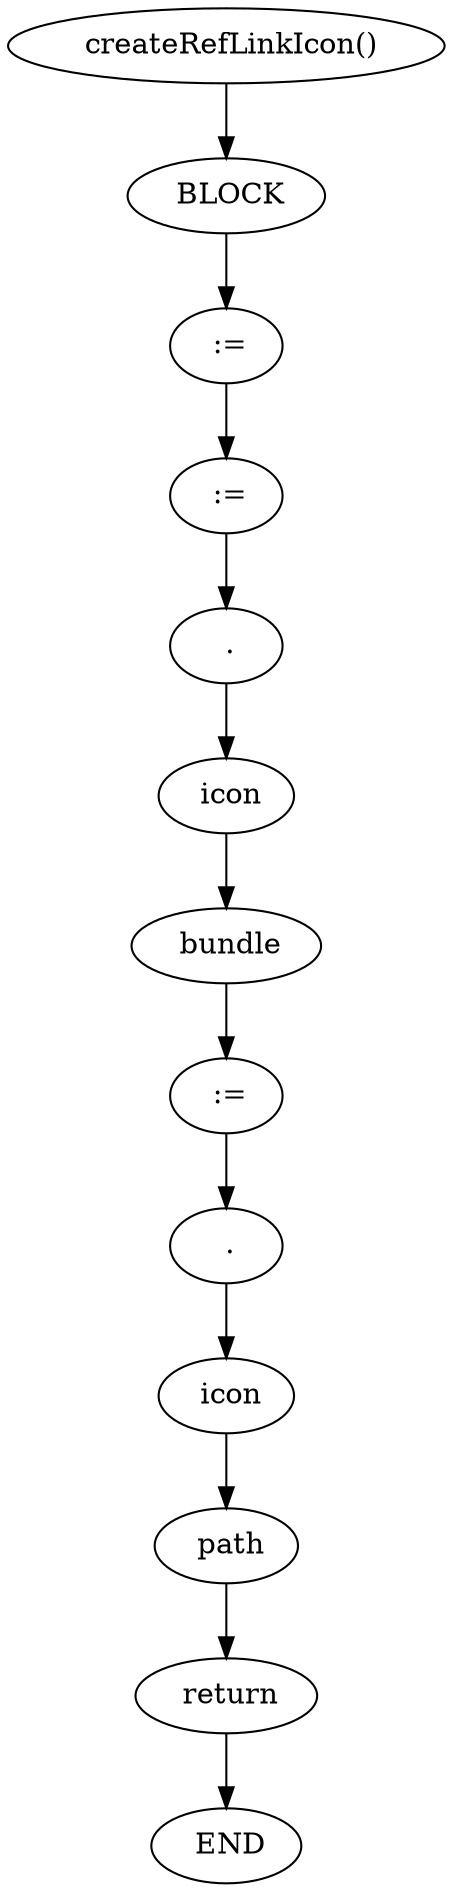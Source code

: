 digraph testGraph {
302[label=" createRefLinkIcon()"]
304[label="BLOCK"]
302 -> 304[color=black]
304[label=" BLOCK"]
305[label=":="]
304 -> 305[color=black]
305[label=" :="]
311[label=":="]
305 -> 311[color=black]
311[label=" :="]
312[label="."]
311 -> 312[color=black]
312[label=" ."]
313[label="icon"]
312 -> 313[color=black]
313[label=" icon"]
314[label="bundle"]
313 -> 314[color=black]
314[label=" bundle"]
316[label=":="]
314 -> 316[color=black]
316[label=" :="]
317[label="."]
316 -> 317[color=black]
317[label=" ."]
318[label="icon"]
317 -> 318[color=black]
318[label=" icon"]
319[label="path"]
318 -> 319[color=black]
319[label=" path"]
321[label="return"]
319 -> 321[color=black]
321[label=" return"]
303[label="END"]
321 -> 303[color=black]
303[label=" END"]
}
